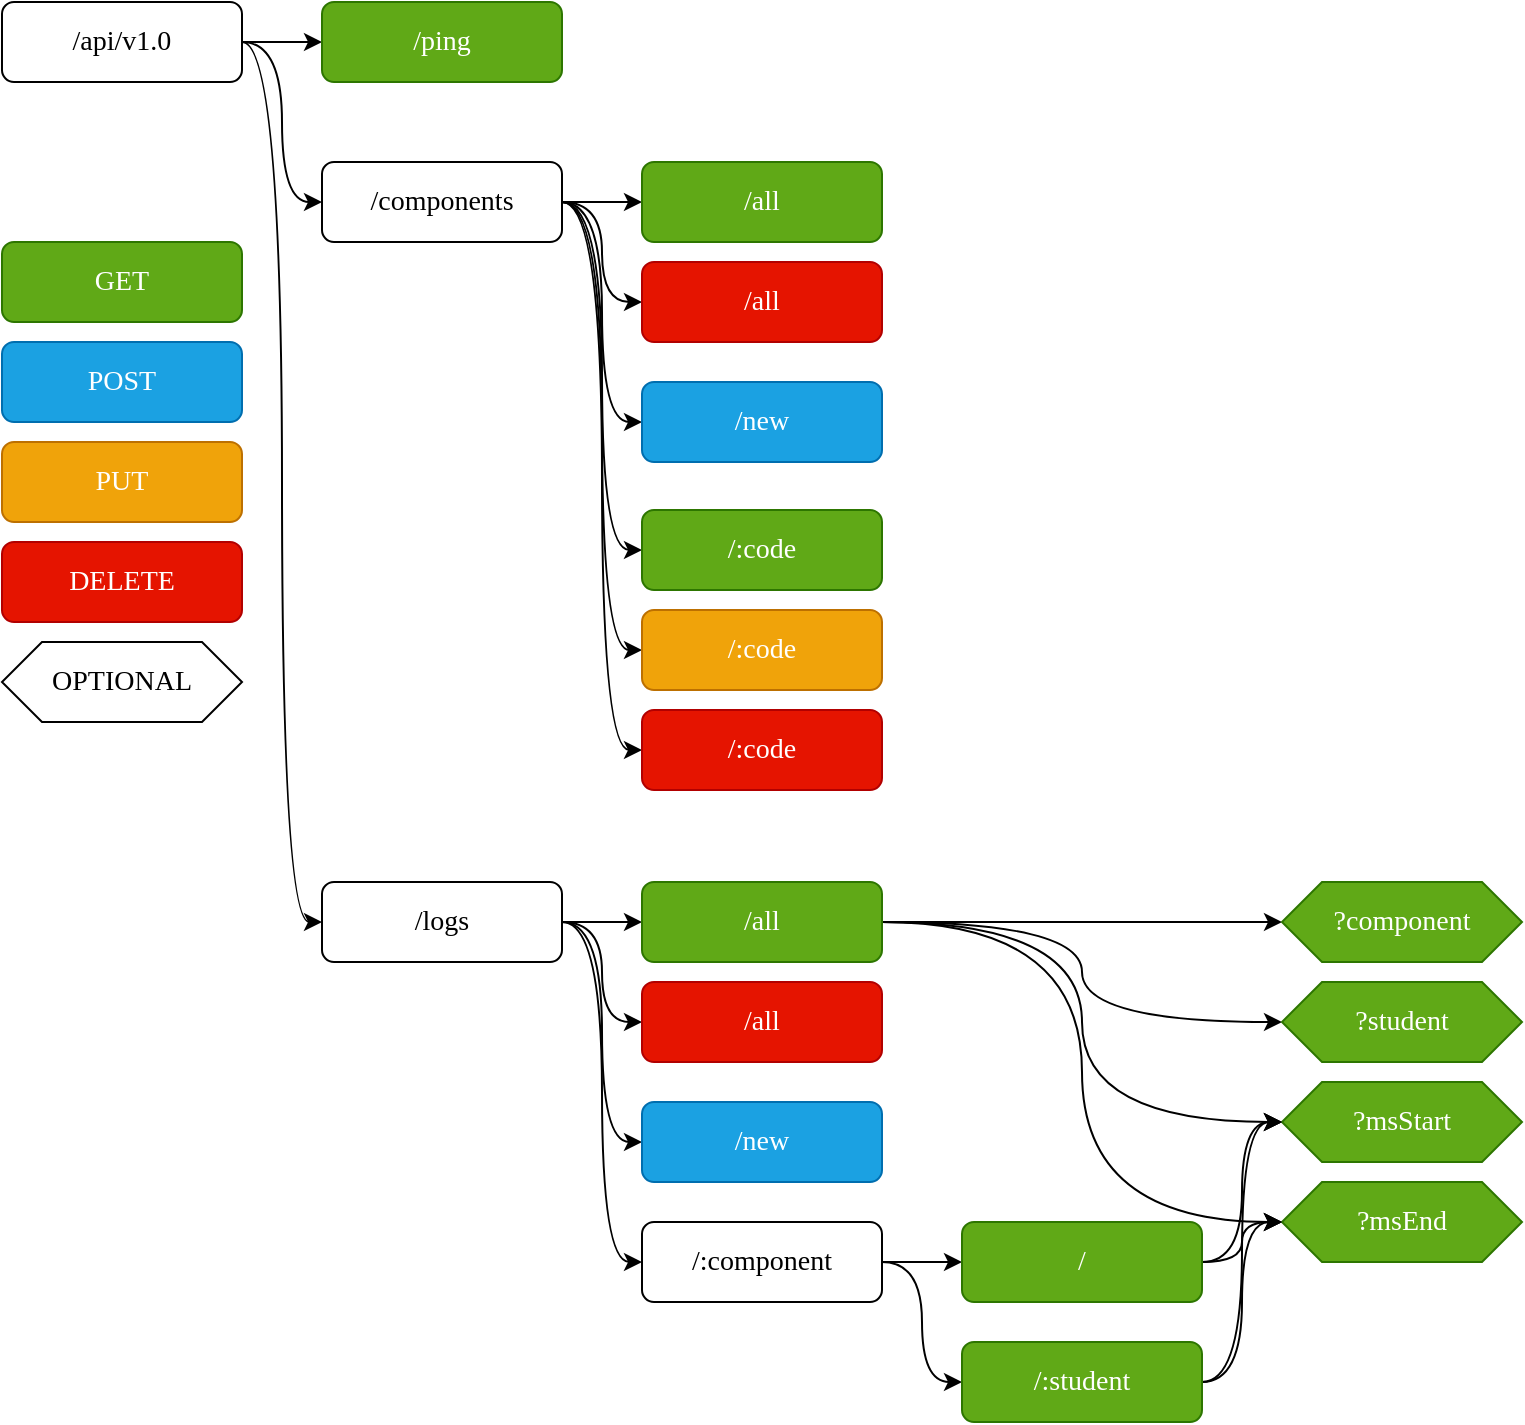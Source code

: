 <mxfile version="14.1.8" type="device"><diagram id="29NDqSubBDSieBYRunoc" name="Página-1"><mxGraphModel dx="1086" dy="846" grid="1" gridSize="10" guides="1" tooltips="1" connect="1" arrows="1" fold="1" page="1" pageScale="1" pageWidth="1169" pageHeight="827" math="0" shadow="0"><root><mxCell id="0"/><mxCell id="1" parent="0"/><mxCell id="hCaTy0ckJYe2ueltZtMC-8" value="" style="edgeStyle=orthogonalEdgeStyle;curved=1;rounded=0;orthogonalLoop=1;jettySize=auto;html=1;shadow=0;sketch=0;fontFamily=Lucida Console;fontStyle=0;fontSize=14;" parent="1" source="hCaTy0ckJYe2ueltZtMC-5" target="hCaTy0ckJYe2ueltZtMC-7" edge="1"><mxGeometry relative="1" as="geometry"/></mxCell><mxCell id="hCaTy0ckJYe2ueltZtMC-11" style="edgeStyle=orthogonalEdgeStyle;curved=1;rounded=0;orthogonalLoop=1;jettySize=auto;html=1;exitX=1;exitY=0.5;exitDx=0;exitDy=0;entryX=0;entryY=0.5;entryDx=0;entryDy=0;shadow=0;sketch=0;fontFamily=Lucida Console;fontStyle=0;fontSize=14;" parent="1" source="hCaTy0ckJYe2ueltZtMC-5" target="hCaTy0ckJYe2ueltZtMC-9" edge="1"><mxGeometry relative="1" as="geometry"/></mxCell><mxCell id="S8UAK4xUsKwJVPiz4hlM-2" style="edgeStyle=orthogonalEdgeStyle;rounded=0;orthogonalLoop=1;jettySize=auto;html=1;exitX=1;exitY=0.5;exitDx=0;exitDy=0;entryX=0;entryY=0.5;entryDx=0;entryDy=0;curved=1;" edge="1" parent="1" source="hCaTy0ckJYe2ueltZtMC-5" target="S8UAK4xUsKwJVPiz4hlM-1"><mxGeometry relative="1" as="geometry"/></mxCell><mxCell id="hCaTy0ckJYe2ueltZtMC-5" value="/api/v1.0" style="rounded=1;whiteSpace=wrap;html=1;shadow=0;sketch=0;fontFamily=Lucida Console;fontStyle=0;fontSize=14;" parent="1" vertex="1"><mxGeometry x="40" y="40" width="120" height="40" as="geometry"/></mxCell><mxCell id="hCaTy0ckJYe2ueltZtMC-7" value="/ping" style="rounded=1;whiteSpace=wrap;html=1;fillColor=#60a917;strokeColor=#2D7600;fontColor=#ffffff;shadow=0;sketch=0;fontFamily=Lucida Console;fontStyle=0;fontSize=14;" parent="1" vertex="1"><mxGeometry x="200" y="40" width="120" height="40" as="geometry"/></mxCell><mxCell id="hCaTy0ckJYe2ueltZtMC-12" value="" style="edgeStyle=orthogonalEdgeStyle;curved=1;rounded=0;orthogonalLoop=1;jettySize=auto;html=1;shadow=0;sketch=0;fontFamily=Lucida Console;fontStyle=0;fontSize=14;" parent="1" source="hCaTy0ckJYe2ueltZtMC-9" target="hCaTy0ckJYe2ueltZtMC-10" edge="1"><mxGeometry relative="1" as="geometry"/></mxCell><mxCell id="hCaTy0ckJYe2ueltZtMC-14" style="edgeStyle=orthogonalEdgeStyle;curved=1;rounded=0;orthogonalLoop=1;jettySize=auto;html=1;exitX=1;exitY=0.5;exitDx=0;exitDy=0;entryX=0;entryY=0.5;entryDx=0;entryDy=0;shadow=0;sketch=0;fontFamily=Lucida Console;fontStyle=0;fontSize=14;" parent="1" source="hCaTy0ckJYe2ueltZtMC-9" target="hCaTy0ckJYe2ueltZtMC-13" edge="1"><mxGeometry relative="1" as="geometry"/></mxCell><mxCell id="hCaTy0ckJYe2ueltZtMC-16" style="edgeStyle=orthogonalEdgeStyle;curved=1;rounded=0;orthogonalLoop=1;jettySize=auto;html=1;exitX=1;exitY=0.5;exitDx=0;exitDy=0;entryX=0;entryY=0.5;entryDx=0;entryDy=0;shadow=0;sketch=0;fontFamily=Lucida Console;fontStyle=0;fontSize=14;" parent="1" source="hCaTy0ckJYe2ueltZtMC-9" target="hCaTy0ckJYe2ueltZtMC-15" edge="1"><mxGeometry relative="1" as="geometry"/></mxCell><mxCell id="hCaTy0ckJYe2ueltZtMC-22" style="edgeStyle=orthogonalEdgeStyle;curved=1;rounded=0;orthogonalLoop=1;jettySize=auto;html=1;exitX=1;exitY=0.5;exitDx=0;exitDy=0;entryX=0;entryY=0.5;entryDx=0;entryDy=0;shadow=0;sketch=0;fontFamily=Lucida Console;fontStyle=0;fontSize=14;" parent="1" source="hCaTy0ckJYe2ueltZtMC-9" target="hCaTy0ckJYe2ueltZtMC-21" edge="1"><mxGeometry relative="1" as="geometry"/></mxCell><mxCell id="hCaTy0ckJYe2ueltZtMC-25" style="edgeStyle=orthogonalEdgeStyle;curved=1;rounded=0;orthogonalLoop=1;jettySize=auto;html=1;exitX=1;exitY=0.5;exitDx=0;exitDy=0;entryX=0;entryY=0.5;entryDx=0;entryDy=0;shadow=0;sketch=0;fontFamily=Lucida Console;fontStyle=0;fontSize=14;" parent="1" source="hCaTy0ckJYe2ueltZtMC-9" target="hCaTy0ckJYe2ueltZtMC-23" edge="1"><mxGeometry relative="1" as="geometry"/></mxCell><mxCell id="hCaTy0ckJYe2ueltZtMC-26" style="edgeStyle=orthogonalEdgeStyle;curved=1;rounded=0;orthogonalLoop=1;jettySize=auto;html=1;exitX=1;exitY=0.5;exitDx=0;exitDy=0;entryX=0;entryY=0.5;entryDx=0;entryDy=0;shadow=0;sketch=0;fontFamily=Lucida Console;fontStyle=0;fontSize=14;" parent="1" source="hCaTy0ckJYe2ueltZtMC-9" target="hCaTy0ckJYe2ueltZtMC-24" edge="1"><mxGeometry relative="1" as="geometry"/></mxCell><mxCell id="hCaTy0ckJYe2ueltZtMC-9" value="/components" style="rounded=1;whiteSpace=wrap;html=1;shadow=0;sketch=0;fontFamily=Lucida Console;fontStyle=0;fontSize=14;" parent="1" vertex="1"><mxGeometry x="200" y="120" width="120" height="40" as="geometry"/></mxCell><mxCell id="hCaTy0ckJYe2ueltZtMC-10" value="/all" style="rounded=1;whiteSpace=wrap;html=1;fillColor=#60a917;strokeColor=#2D7600;fontColor=#ffffff;shadow=0;sketch=0;fontFamily=Lucida Console;fontStyle=0;fontSize=14;" parent="1" vertex="1"><mxGeometry x="360" y="120" width="120" height="40" as="geometry"/></mxCell><mxCell id="hCaTy0ckJYe2ueltZtMC-13" value="/:code" style="rounded=1;whiteSpace=wrap;html=1;fillColor=#60a917;strokeColor=#2D7600;fontColor=#ffffff;shadow=0;sketch=0;fontFamily=Lucida Console;fontStyle=0;fontSize=14;" parent="1" vertex="1"><mxGeometry x="360" y="294" width="120" height="40" as="geometry"/></mxCell><mxCell id="hCaTy0ckJYe2ueltZtMC-15" value="/new" style="rounded=1;whiteSpace=wrap;html=1;fillColor=#1ba1e2;strokeColor=#006EAF;fontColor=#ffffff;shadow=0;sketch=0;fontFamily=Lucida Console;fontStyle=0;fontSize=14;" parent="1" vertex="1"><mxGeometry x="360" y="230" width="120" height="40" as="geometry"/></mxCell><mxCell id="hCaTy0ckJYe2ueltZtMC-17" value="GET" style="rounded=1;whiteSpace=wrap;html=1;fillColor=#60a917;strokeColor=#2D7600;fontColor=#ffffff;shadow=0;sketch=0;fontFamily=Lucida Console;fontStyle=0;fontSize=14;" parent="1" vertex="1"><mxGeometry x="40" y="160" width="120" height="40" as="geometry"/></mxCell><mxCell id="hCaTy0ckJYe2ueltZtMC-18" value="POST" style="rounded=1;whiteSpace=wrap;html=1;fillColor=#1ba1e2;strokeColor=#006EAF;fontColor=#ffffff;shadow=0;sketch=0;fontFamily=Lucida Console;fontStyle=0;fontSize=14;" parent="1" vertex="1"><mxGeometry x="40" y="210" width="120" height="40" as="geometry"/></mxCell><mxCell id="hCaTy0ckJYe2ueltZtMC-19" value="PUT" style="rounded=1;whiteSpace=wrap;html=1;fillColor=#f0a30a;strokeColor=#BD7000;fontColor=#ffffff;shadow=0;sketch=0;fontFamily=Lucida Console;fontStyle=0;fontSize=14;" parent="1" vertex="1"><mxGeometry x="40" y="260" width="120" height="40" as="geometry"/></mxCell><mxCell id="hCaTy0ckJYe2ueltZtMC-20" value="DELETE" style="rounded=1;whiteSpace=wrap;html=1;fillColor=#e51400;strokeColor=#B20000;fontColor=#ffffff;shadow=0;sketch=0;fontFamily=Lucida Console;fontStyle=0;fontSize=14;" parent="1" vertex="1"><mxGeometry x="40" y="310" width="120" height="40" as="geometry"/></mxCell><mxCell id="hCaTy0ckJYe2ueltZtMC-21" value="/all" style="rounded=1;whiteSpace=wrap;html=1;fillColor=#e51400;strokeColor=#B20000;fontColor=#ffffff;shadow=0;sketch=0;fontFamily=Lucida Console;fontStyle=0;fontSize=14;" parent="1" vertex="1"><mxGeometry x="360" y="170" width="120" height="40" as="geometry"/></mxCell><mxCell id="hCaTy0ckJYe2ueltZtMC-23" value="/:code" style="rounded=1;whiteSpace=wrap;html=1;fillColor=#f0a30a;strokeColor=#BD7000;fontColor=#ffffff;shadow=0;sketch=0;fontFamily=Lucida Console;fontStyle=0;fontSize=14;" parent="1" vertex="1"><mxGeometry x="360" y="344" width="120" height="40" as="geometry"/></mxCell><mxCell id="hCaTy0ckJYe2ueltZtMC-24" value="/:code" style="rounded=1;whiteSpace=wrap;html=1;fillColor=#e51400;strokeColor=#B20000;fontColor=#ffffff;shadow=0;sketch=0;fontFamily=Lucida Console;fontStyle=0;fontSize=14;" parent="1" vertex="1"><mxGeometry x="360" y="394" width="120" height="40" as="geometry"/></mxCell><mxCell id="hCaTy0ckJYe2ueltZtMC-37" style="edgeStyle=orthogonalEdgeStyle;curved=1;rounded=0;sketch=0;orthogonalLoop=1;jettySize=auto;html=1;exitX=1;exitY=0.5;exitDx=0;exitDy=0;entryX=0;entryY=0.5;entryDx=0;entryDy=0;shadow=0;fontFamily=Lucida Console;fontSize=14;" parent="1" source="hCaTy0ckJYe2ueltZtMC-27" target="hCaTy0ckJYe2ueltZtMC-35" edge="1"><mxGeometry relative="1" as="geometry"/></mxCell><mxCell id="hCaTy0ckJYe2ueltZtMC-39" style="edgeStyle=orthogonalEdgeStyle;curved=1;rounded=0;sketch=0;orthogonalLoop=1;jettySize=auto;html=1;exitX=1;exitY=0.5;exitDx=0;exitDy=0;entryX=0;entryY=0.5;entryDx=0;entryDy=0;shadow=0;fontFamily=Lucida Console;fontSize=14;" parent="1" source="hCaTy0ckJYe2ueltZtMC-27" target="hCaTy0ckJYe2ueltZtMC-28" edge="1"><mxGeometry relative="1" as="geometry"/></mxCell><mxCell id="hCaTy0ckJYe2ueltZtMC-27" value="/:component" style="rounded=1;whiteSpace=wrap;html=1;shadow=0;sketch=0;fontFamily=Lucida Console;fontStyle=0;fontSize=14;" parent="1" vertex="1"><mxGeometry x="360" y="650" width="120" height="40" as="geometry"/></mxCell><mxCell id="hCaTy0ckJYe2ueltZtMC-41" style="edgeStyle=orthogonalEdgeStyle;curved=1;rounded=0;sketch=0;orthogonalLoop=1;jettySize=auto;html=1;exitX=1;exitY=0.5;exitDx=0;exitDy=0;entryX=0;entryY=0.5;entryDx=0;entryDy=0;shadow=0;fontFamily=Lucida Console;fontSize=14;" parent="1" source="hCaTy0ckJYe2ueltZtMC-28" target="hCaTy0ckJYe2ueltZtMC-32" edge="1"><mxGeometry relative="1" as="geometry"/></mxCell><mxCell id="hCaTy0ckJYe2ueltZtMC-42" style="edgeStyle=orthogonalEdgeStyle;curved=1;rounded=0;sketch=0;orthogonalLoop=1;jettySize=auto;html=1;exitX=1;exitY=0.5;exitDx=0;exitDy=0;entryX=0;entryY=0.5;entryDx=0;entryDy=0;shadow=0;fontFamily=Lucida Console;fontSize=14;" parent="1" source="hCaTy0ckJYe2ueltZtMC-28" target="hCaTy0ckJYe2ueltZtMC-34" edge="1"><mxGeometry relative="1" as="geometry"/></mxCell><mxCell id="hCaTy0ckJYe2ueltZtMC-28" value="/" style="rounded=1;whiteSpace=wrap;html=1;fillColor=#60a917;strokeColor=#2D7600;fontColor=#ffffff;shadow=0;sketch=0;fontFamily=Lucida Console;fontStyle=0;fontSize=14;" parent="1" vertex="1"><mxGeometry x="520" y="650" width="120" height="40" as="geometry"/></mxCell><mxCell id="hCaTy0ckJYe2ueltZtMC-31" value="OPTIONAL" style="shape=hexagon;perimeter=hexagonPerimeter2;whiteSpace=wrap;html=1;fixedSize=1;shadow=0;fontFamily=Lucida Console;fontSize=14;" parent="1" vertex="1"><mxGeometry x="40" y="360" width="120" height="40" as="geometry"/></mxCell><mxCell id="hCaTy0ckJYe2ueltZtMC-32" value="?msStart" style="shape=hexagon;perimeter=hexagonPerimeter2;whiteSpace=wrap;html=1;fixedSize=1;shadow=0;fontFamily=Lucida Console;fontSize=14;fillColor=#60a917;strokeColor=#2D7600;fontColor=#ffffff;" parent="1" vertex="1"><mxGeometry x="680" y="580" width="120" height="40" as="geometry"/></mxCell><mxCell id="hCaTy0ckJYe2ueltZtMC-34" value="?msEnd" style="shape=hexagon;perimeter=hexagonPerimeter2;whiteSpace=wrap;html=1;fixedSize=1;shadow=0;fontFamily=Lucida Console;fontSize=14;fillColor=#60a917;strokeColor=#2D7600;fontColor=#ffffff;" parent="1" vertex="1"><mxGeometry x="680" y="630" width="120" height="40" as="geometry"/></mxCell><mxCell id="hCaTy0ckJYe2ueltZtMC-43" style="edgeStyle=orthogonalEdgeStyle;curved=1;rounded=0;sketch=0;orthogonalLoop=1;jettySize=auto;html=1;exitX=1;exitY=0.5;exitDx=0;exitDy=0;entryX=0;entryY=0.5;entryDx=0;entryDy=0;shadow=0;fontFamily=Lucida Console;fontSize=14;" parent="1" source="hCaTy0ckJYe2ueltZtMC-35" target="hCaTy0ckJYe2ueltZtMC-32" edge="1"><mxGeometry relative="1" as="geometry"/></mxCell><mxCell id="hCaTy0ckJYe2ueltZtMC-44" style="edgeStyle=orthogonalEdgeStyle;curved=1;rounded=0;sketch=0;orthogonalLoop=1;jettySize=auto;html=1;exitX=1;exitY=0.5;exitDx=0;exitDy=0;entryX=0;entryY=0.5;entryDx=0;entryDy=0;shadow=0;fontFamily=Lucida Console;fontSize=14;" parent="1" source="hCaTy0ckJYe2ueltZtMC-35" target="hCaTy0ckJYe2ueltZtMC-34" edge="1"><mxGeometry relative="1" as="geometry"/></mxCell><mxCell id="hCaTy0ckJYe2ueltZtMC-35" value="/:student" style="rounded=1;whiteSpace=wrap;html=1;fillColor=#60a917;strokeColor=#2D7600;fontColor=#ffffff;shadow=0;sketch=0;fontFamily=Lucida Console;fontStyle=0;fontSize=14;" parent="1" vertex="1"><mxGeometry x="520" y="710" width="120" height="40" as="geometry"/></mxCell><mxCell id="S8UAK4xUsKwJVPiz4hlM-6" style="edgeStyle=orthogonalEdgeStyle;curved=1;rounded=0;orthogonalLoop=1;jettySize=auto;html=1;exitX=1;exitY=0.5;exitDx=0;exitDy=0;entryX=0;entryY=0.5;entryDx=0;entryDy=0;" edge="1" parent="1" source="S8UAK4xUsKwJVPiz4hlM-1" target="S8UAK4xUsKwJVPiz4hlM-3"><mxGeometry relative="1" as="geometry"/></mxCell><mxCell id="S8UAK4xUsKwJVPiz4hlM-7" style="edgeStyle=orthogonalEdgeStyle;curved=1;rounded=0;orthogonalLoop=1;jettySize=auto;html=1;exitX=1;exitY=0.5;exitDx=0;exitDy=0;entryX=0;entryY=0.5;entryDx=0;entryDy=0;" edge="1" parent="1" source="S8UAK4xUsKwJVPiz4hlM-1" target="S8UAK4xUsKwJVPiz4hlM-4"><mxGeometry relative="1" as="geometry"/></mxCell><mxCell id="S8UAK4xUsKwJVPiz4hlM-8" style="edgeStyle=orthogonalEdgeStyle;curved=1;rounded=0;orthogonalLoop=1;jettySize=auto;html=1;exitX=1;exitY=0.5;exitDx=0;exitDy=0;entryX=0;entryY=0.5;entryDx=0;entryDy=0;" edge="1" parent="1" source="S8UAK4xUsKwJVPiz4hlM-1" target="S8UAK4xUsKwJVPiz4hlM-5"><mxGeometry relative="1" as="geometry"/></mxCell><mxCell id="S8UAK4xUsKwJVPiz4hlM-9" style="edgeStyle=orthogonalEdgeStyle;curved=1;rounded=0;orthogonalLoop=1;jettySize=auto;html=1;exitX=1;exitY=0.5;exitDx=0;exitDy=0;entryX=0;entryY=0.5;entryDx=0;entryDy=0;" edge="1" parent="1" source="S8UAK4xUsKwJVPiz4hlM-1" target="hCaTy0ckJYe2ueltZtMC-27"><mxGeometry relative="1" as="geometry"/></mxCell><mxCell id="S8UAK4xUsKwJVPiz4hlM-1" value="/logs" style="rounded=1;whiteSpace=wrap;html=1;shadow=0;sketch=0;fontFamily=Lucida Console;fontStyle=0;fontSize=14;" vertex="1" parent="1"><mxGeometry x="200" y="480" width="120" height="40" as="geometry"/></mxCell><mxCell id="S8UAK4xUsKwJVPiz4hlM-11" style="edgeStyle=orthogonalEdgeStyle;curved=1;rounded=0;orthogonalLoop=1;jettySize=auto;html=1;exitX=1;exitY=0.5;exitDx=0;exitDy=0;entryX=0;entryY=0.5;entryDx=0;entryDy=0;" edge="1" parent="1" source="S8UAK4xUsKwJVPiz4hlM-3" target="hCaTy0ckJYe2ueltZtMC-32"><mxGeometry relative="1" as="geometry"/></mxCell><mxCell id="S8UAK4xUsKwJVPiz4hlM-12" style="edgeStyle=orthogonalEdgeStyle;curved=1;rounded=0;orthogonalLoop=1;jettySize=auto;html=1;exitX=1;exitY=0.5;exitDx=0;exitDy=0;entryX=0;entryY=0.5;entryDx=0;entryDy=0;" edge="1" parent="1" source="S8UAK4xUsKwJVPiz4hlM-3" target="hCaTy0ckJYe2ueltZtMC-34"><mxGeometry relative="1" as="geometry"/></mxCell><mxCell id="S8UAK4xUsKwJVPiz4hlM-15" style="edgeStyle=orthogonalEdgeStyle;curved=1;rounded=0;orthogonalLoop=1;jettySize=auto;html=1;exitX=1;exitY=0.5;exitDx=0;exitDy=0;entryX=0;entryY=0.5;entryDx=0;entryDy=0;" edge="1" parent="1" source="S8UAK4xUsKwJVPiz4hlM-3" target="S8UAK4xUsKwJVPiz4hlM-14"><mxGeometry relative="1" as="geometry"/></mxCell><mxCell id="S8UAK4xUsKwJVPiz4hlM-16" style="edgeStyle=orthogonalEdgeStyle;curved=1;rounded=0;orthogonalLoop=1;jettySize=auto;html=1;exitX=1;exitY=0.5;exitDx=0;exitDy=0;entryX=0;entryY=0.5;entryDx=0;entryDy=0;" edge="1" parent="1" source="S8UAK4xUsKwJVPiz4hlM-3" target="S8UAK4xUsKwJVPiz4hlM-13"><mxGeometry relative="1" as="geometry"/></mxCell><mxCell id="S8UAK4xUsKwJVPiz4hlM-3" value="/all" style="rounded=1;whiteSpace=wrap;html=1;fillColor=#60a917;strokeColor=#2D7600;fontColor=#ffffff;shadow=0;sketch=0;fontFamily=Lucida Console;fontStyle=0;fontSize=14;" vertex="1" parent="1"><mxGeometry x="360" y="480" width="120" height="40" as="geometry"/></mxCell><mxCell id="S8UAK4xUsKwJVPiz4hlM-4" value="/all" style="rounded=1;whiteSpace=wrap;html=1;fillColor=#e51400;strokeColor=#B20000;fontColor=#ffffff;shadow=0;sketch=0;fontFamily=Lucida Console;fontStyle=0;fontSize=14;" vertex="1" parent="1"><mxGeometry x="360" y="530" width="120" height="40" as="geometry"/></mxCell><mxCell id="S8UAK4xUsKwJVPiz4hlM-5" value="/new" style="rounded=1;whiteSpace=wrap;html=1;fillColor=#1ba1e2;strokeColor=#006EAF;fontColor=#ffffff;shadow=0;sketch=0;fontFamily=Lucida Console;fontStyle=0;fontSize=14;" vertex="1" parent="1"><mxGeometry x="360" y="590" width="120" height="40" as="geometry"/></mxCell><mxCell id="S8UAK4xUsKwJVPiz4hlM-13" value="?student" style="shape=hexagon;perimeter=hexagonPerimeter2;whiteSpace=wrap;html=1;fixedSize=1;shadow=0;fontFamily=Lucida Console;fontSize=14;fillColor=#60a917;strokeColor=#2D7600;fontColor=#ffffff;" vertex="1" parent="1"><mxGeometry x="680" y="530" width="120" height="40" as="geometry"/></mxCell><mxCell id="S8UAK4xUsKwJVPiz4hlM-14" value="?component" style="shape=hexagon;perimeter=hexagonPerimeter2;whiteSpace=wrap;html=1;fixedSize=1;shadow=0;fontFamily=Lucida Console;fontSize=14;fillColor=#60a917;strokeColor=#2D7600;fontColor=#ffffff;" vertex="1" parent="1"><mxGeometry x="680" y="480" width="120" height="40" as="geometry"/></mxCell></root></mxGraphModel></diagram></mxfile>